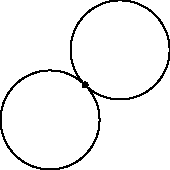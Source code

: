 import geometry;
size(3cm,0);
circle cle1=circle((point)(0,0), 1);
circle cle2=circle((point)(sqrt(2),sqrt(2)), 1);
draw(cle1); draw(cle2);
dot(intersectionpoints(cle1, cle2));
